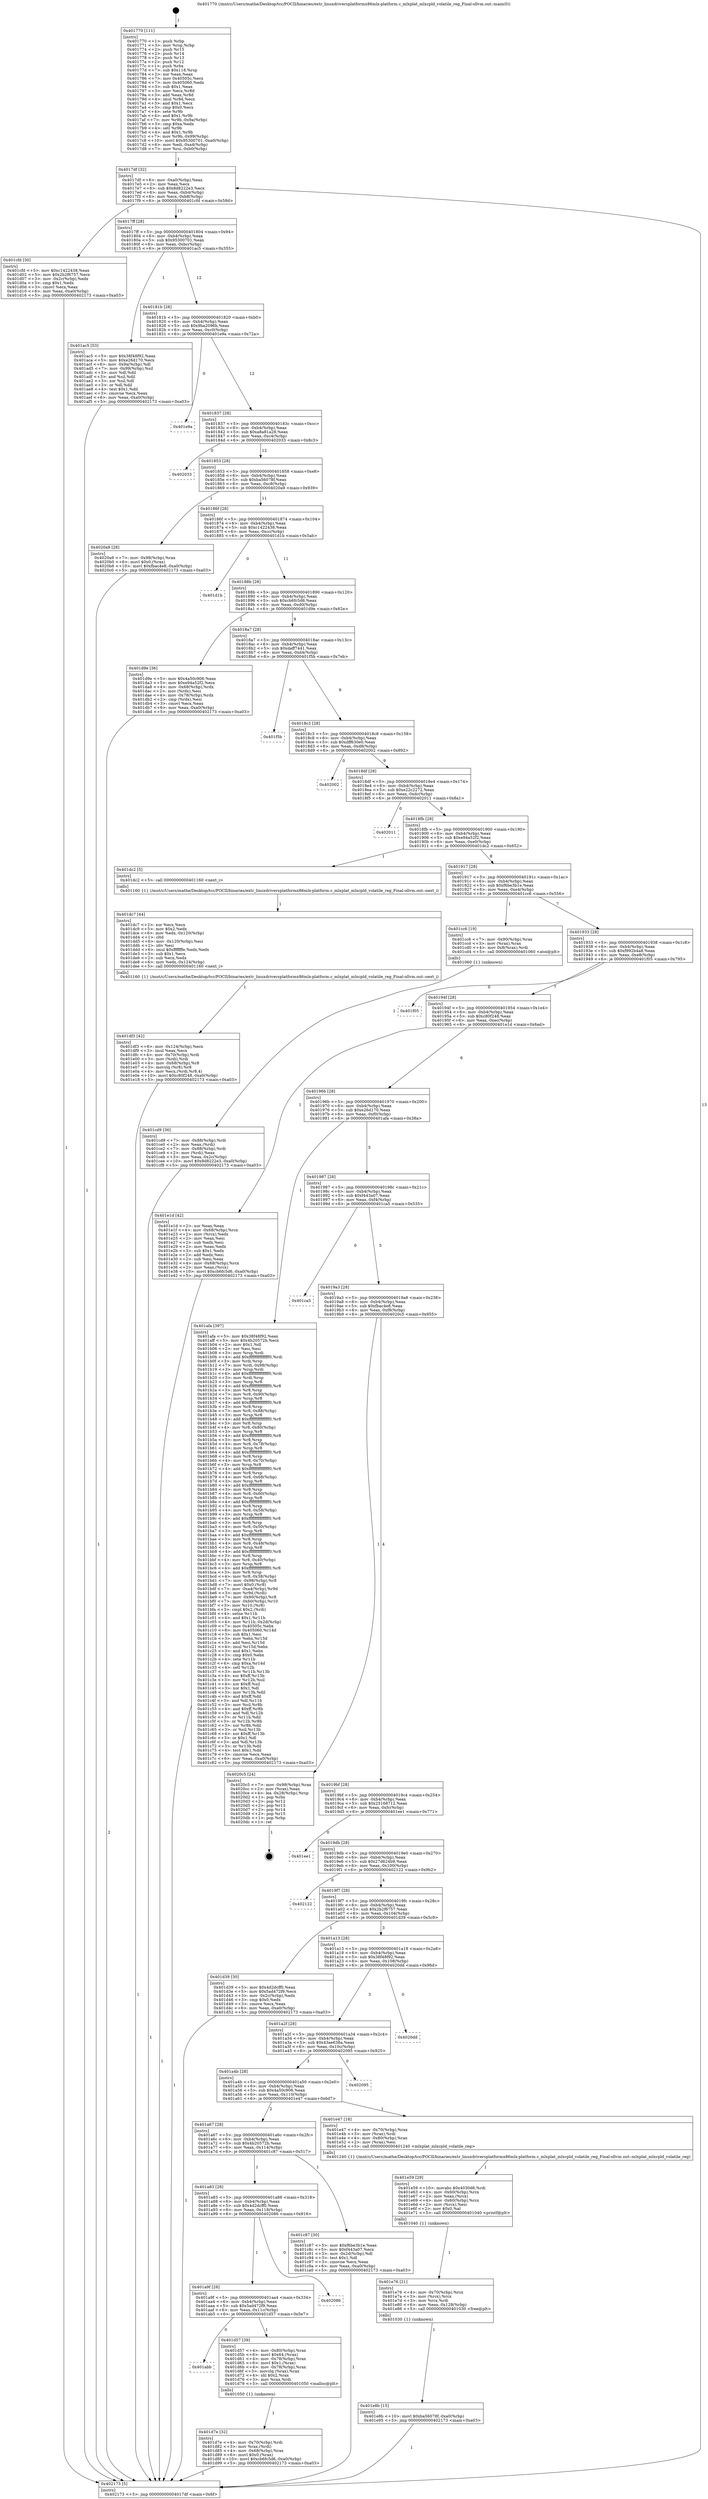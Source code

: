digraph "0x401770" {
  label = "0x401770 (/mnt/c/Users/mathe/Desktop/tcc/POCII/binaries/extr_linuxdriversplatformx86mlx-platform.c_mlxplat_mlxcpld_volatile_reg_Final-ollvm.out::main(0))"
  labelloc = "t"
  node[shape=record]

  Entry [label="",width=0.3,height=0.3,shape=circle,fillcolor=black,style=filled]
  "0x4017df" [label="{
     0x4017df [32]\l
     | [instrs]\l
     &nbsp;&nbsp;0x4017df \<+6\>: mov -0xa0(%rbp),%eax\l
     &nbsp;&nbsp;0x4017e5 \<+2\>: mov %eax,%ecx\l
     &nbsp;&nbsp;0x4017e7 \<+6\>: sub $0x8d8222e3,%ecx\l
     &nbsp;&nbsp;0x4017ed \<+6\>: mov %eax,-0xb4(%rbp)\l
     &nbsp;&nbsp;0x4017f3 \<+6\>: mov %ecx,-0xb8(%rbp)\l
     &nbsp;&nbsp;0x4017f9 \<+6\>: je 0000000000401cfd \<main+0x58d\>\l
  }"]
  "0x401cfd" [label="{
     0x401cfd [30]\l
     | [instrs]\l
     &nbsp;&nbsp;0x401cfd \<+5\>: mov $0xc1422438,%eax\l
     &nbsp;&nbsp;0x401d02 \<+5\>: mov $0x2b2f6757,%ecx\l
     &nbsp;&nbsp;0x401d07 \<+3\>: mov -0x2c(%rbp),%edx\l
     &nbsp;&nbsp;0x401d0a \<+3\>: cmp $0x1,%edx\l
     &nbsp;&nbsp;0x401d0d \<+3\>: cmovl %ecx,%eax\l
     &nbsp;&nbsp;0x401d10 \<+6\>: mov %eax,-0xa0(%rbp)\l
     &nbsp;&nbsp;0x401d16 \<+5\>: jmp 0000000000402173 \<main+0xa03\>\l
  }"]
  "0x4017ff" [label="{
     0x4017ff [28]\l
     | [instrs]\l
     &nbsp;&nbsp;0x4017ff \<+5\>: jmp 0000000000401804 \<main+0x94\>\l
     &nbsp;&nbsp;0x401804 \<+6\>: mov -0xb4(%rbp),%eax\l
     &nbsp;&nbsp;0x40180a \<+5\>: sub $0x95300701,%eax\l
     &nbsp;&nbsp;0x40180f \<+6\>: mov %eax,-0xbc(%rbp)\l
     &nbsp;&nbsp;0x401815 \<+6\>: je 0000000000401ac5 \<main+0x355\>\l
  }"]
  Exit [label="",width=0.3,height=0.3,shape=circle,fillcolor=black,style=filled,peripheries=2]
  "0x401ac5" [label="{
     0x401ac5 [53]\l
     | [instrs]\l
     &nbsp;&nbsp;0x401ac5 \<+5\>: mov $0x38f48f92,%eax\l
     &nbsp;&nbsp;0x401aca \<+5\>: mov $0xe26d170,%ecx\l
     &nbsp;&nbsp;0x401acf \<+6\>: mov -0x9a(%rbp),%dl\l
     &nbsp;&nbsp;0x401ad5 \<+7\>: mov -0x99(%rbp),%sil\l
     &nbsp;&nbsp;0x401adc \<+3\>: mov %dl,%dil\l
     &nbsp;&nbsp;0x401adf \<+3\>: and %sil,%dil\l
     &nbsp;&nbsp;0x401ae2 \<+3\>: xor %sil,%dl\l
     &nbsp;&nbsp;0x401ae5 \<+3\>: or %dl,%dil\l
     &nbsp;&nbsp;0x401ae8 \<+4\>: test $0x1,%dil\l
     &nbsp;&nbsp;0x401aec \<+3\>: cmovne %ecx,%eax\l
     &nbsp;&nbsp;0x401aef \<+6\>: mov %eax,-0xa0(%rbp)\l
     &nbsp;&nbsp;0x401af5 \<+5\>: jmp 0000000000402173 \<main+0xa03\>\l
  }"]
  "0x40181b" [label="{
     0x40181b [28]\l
     | [instrs]\l
     &nbsp;&nbsp;0x40181b \<+5\>: jmp 0000000000401820 \<main+0xb0\>\l
     &nbsp;&nbsp;0x401820 \<+6\>: mov -0xb4(%rbp),%eax\l
     &nbsp;&nbsp;0x401826 \<+5\>: sub $0x9ba2096b,%eax\l
     &nbsp;&nbsp;0x40182b \<+6\>: mov %eax,-0xc0(%rbp)\l
     &nbsp;&nbsp;0x401831 \<+6\>: je 0000000000401e9a \<main+0x72a\>\l
  }"]
  "0x402173" [label="{
     0x402173 [5]\l
     | [instrs]\l
     &nbsp;&nbsp;0x402173 \<+5\>: jmp 00000000004017df \<main+0x6f\>\l
  }"]
  "0x401770" [label="{
     0x401770 [111]\l
     | [instrs]\l
     &nbsp;&nbsp;0x401770 \<+1\>: push %rbp\l
     &nbsp;&nbsp;0x401771 \<+3\>: mov %rsp,%rbp\l
     &nbsp;&nbsp;0x401774 \<+2\>: push %r15\l
     &nbsp;&nbsp;0x401776 \<+2\>: push %r14\l
     &nbsp;&nbsp;0x401778 \<+2\>: push %r13\l
     &nbsp;&nbsp;0x40177a \<+2\>: push %r12\l
     &nbsp;&nbsp;0x40177c \<+1\>: push %rbx\l
     &nbsp;&nbsp;0x40177d \<+7\>: sub $0x118,%rsp\l
     &nbsp;&nbsp;0x401784 \<+2\>: xor %eax,%eax\l
     &nbsp;&nbsp;0x401786 \<+7\>: mov 0x40505c,%ecx\l
     &nbsp;&nbsp;0x40178d \<+7\>: mov 0x405060,%edx\l
     &nbsp;&nbsp;0x401794 \<+3\>: sub $0x1,%eax\l
     &nbsp;&nbsp;0x401797 \<+3\>: mov %ecx,%r8d\l
     &nbsp;&nbsp;0x40179a \<+3\>: add %eax,%r8d\l
     &nbsp;&nbsp;0x40179d \<+4\>: imul %r8d,%ecx\l
     &nbsp;&nbsp;0x4017a1 \<+3\>: and $0x1,%ecx\l
     &nbsp;&nbsp;0x4017a4 \<+3\>: cmp $0x0,%ecx\l
     &nbsp;&nbsp;0x4017a7 \<+4\>: sete %r9b\l
     &nbsp;&nbsp;0x4017ab \<+4\>: and $0x1,%r9b\l
     &nbsp;&nbsp;0x4017af \<+7\>: mov %r9b,-0x9a(%rbp)\l
     &nbsp;&nbsp;0x4017b6 \<+3\>: cmp $0xa,%edx\l
     &nbsp;&nbsp;0x4017b9 \<+4\>: setl %r9b\l
     &nbsp;&nbsp;0x4017bd \<+4\>: and $0x1,%r9b\l
     &nbsp;&nbsp;0x4017c1 \<+7\>: mov %r9b,-0x99(%rbp)\l
     &nbsp;&nbsp;0x4017c8 \<+10\>: movl $0x95300701,-0xa0(%rbp)\l
     &nbsp;&nbsp;0x4017d2 \<+6\>: mov %edi,-0xa4(%rbp)\l
     &nbsp;&nbsp;0x4017d8 \<+7\>: mov %rsi,-0xb0(%rbp)\l
  }"]
  "0x401e8b" [label="{
     0x401e8b [15]\l
     | [instrs]\l
     &nbsp;&nbsp;0x401e8b \<+10\>: movl $0xba56078f,-0xa0(%rbp)\l
     &nbsp;&nbsp;0x401e95 \<+5\>: jmp 0000000000402173 \<main+0xa03\>\l
  }"]
  "0x401e9a" [label="{
     0x401e9a\l
  }", style=dashed]
  "0x401837" [label="{
     0x401837 [28]\l
     | [instrs]\l
     &nbsp;&nbsp;0x401837 \<+5\>: jmp 000000000040183c \<main+0xcc\>\l
     &nbsp;&nbsp;0x40183c \<+6\>: mov -0xb4(%rbp),%eax\l
     &nbsp;&nbsp;0x401842 \<+5\>: sub $0xa8a81a28,%eax\l
     &nbsp;&nbsp;0x401847 \<+6\>: mov %eax,-0xc4(%rbp)\l
     &nbsp;&nbsp;0x40184d \<+6\>: je 0000000000402033 \<main+0x8c3\>\l
  }"]
  "0x401e76" [label="{
     0x401e76 [21]\l
     | [instrs]\l
     &nbsp;&nbsp;0x401e76 \<+4\>: mov -0x70(%rbp),%rcx\l
     &nbsp;&nbsp;0x401e7a \<+3\>: mov (%rcx),%rcx\l
     &nbsp;&nbsp;0x401e7d \<+3\>: mov %rcx,%rdi\l
     &nbsp;&nbsp;0x401e80 \<+6\>: mov %eax,-0x128(%rbp)\l
     &nbsp;&nbsp;0x401e86 \<+5\>: call 0000000000401030 \<free@plt\>\l
     | [calls]\l
     &nbsp;&nbsp;0x401030 \{1\} (unknown)\l
  }"]
  "0x402033" [label="{
     0x402033\l
  }", style=dashed]
  "0x401853" [label="{
     0x401853 [28]\l
     | [instrs]\l
     &nbsp;&nbsp;0x401853 \<+5\>: jmp 0000000000401858 \<main+0xe8\>\l
     &nbsp;&nbsp;0x401858 \<+6\>: mov -0xb4(%rbp),%eax\l
     &nbsp;&nbsp;0x40185e \<+5\>: sub $0xba56078f,%eax\l
     &nbsp;&nbsp;0x401863 \<+6\>: mov %eax,-0xc8(%rbp)\l
     &nbsp;&nbsp;0x401869 \<+6\>: je 00000000004020a9 \<main+0x939\>\l
  }"]
  "0x401e59" [label="{
     0x401e59 [29]\l
     | [instrs]\l
     &nbsp;&nbsp;0x401e59 \<+10\>: movabs $0x4030d6,%rdi\l
     &nbsp;&nbsp;0x401e63 \<+4\>: mov -0x60(%rbp),%rcx\l
     &nbsp;&nbsp;0x401e67 \<+2\>: mov %eax,(%rcx)\l
     &nbsp;&nbsp;0x401e69 \<+4\>: mov -0x60(%rbp),%rcx\l
     &nbsp;&nbsp;0x401e6d \<+2\>: mov (%rcx),%esi\l
     &nbsp;&nbsp;0x401e6f \<+2\>: mov $0x0,%al\l
     &nbsp;&nbsp;0x401e71 \<+5\>: call 0000000000401040 \<printf@plt\>\l
     | [calls]\l
     &nbsp;&nbsp;0x401040 \{1\} (unknown)\l
  }"]
  "0x4020a9" [label="{
     0x4020a9 [28]\l
     | [instrs]\l
     &nbsp;&nbsp;0x4020a9 \<+7\>: mov -0x98(%rbp),%rax\l
     &nbsp;&nbsp;0x4020b0 \<+6\>: movl $0x0,(%rax)\l
     &nbsp;&nbsp;0x4020b6 \<+10\>: movl $0xfbac4e8,-0xa0(%rbp)\l
     &nbsp;&nbsp;0x4020c0 \<+5\>: jmp 0000000000402173 \<main+0xa03\>\l
  }"]
  "0x40186f" [label="{
     0x40186f [28]\l
     | [instrs]\l
     &nbsp;&nbsp;0x40186f \<+5\>: jmp 0000000000401874 \<main+0x104\>\l
     &nbsp;&nbsp;0x401874 \<+6\>: mov -0xb4(%rbp),%eax\l
     &nbsp;&nbsp;0x40187a \<+5\>: sub $0xc1422438,%eax\l
     &nbsp;&nbsp;0x40187f \<+6\>: mov %eax,-0xcc(%rbp)\l
     &nbsp;&nbsp;0x401885 \<+6\>: je 0000000000401d1b \<main+0x5ab\>\l
  }"]
  "0x401df3" [label="{
     0x401df3 [42]\l
     | [instrs]\l
     &nbsp;&nbsp;0x401df3 \<+6\>: mov -0x124(%rbp),%ecx\l
     &nbsp;&nbsp;0x401df9 \<+3\>: imul %eax,%ecx\l
     &nbsp;&nbsp;0x401dfc \<+4\>: mov -0x70(%rbp),%rdi\l
     &nbsp;&nbsp;0x401e00 \<+3\>: mov (%rdi),%rdi\l
     &nbsp;&nbsp;0x401e03 \<+4\>: mov -0x68(%rbp),%r8\l
     &nbsp;&nbsp;0x401e07 \<+3\>: movslq (%r8),%r8\l
     &nbsp;&nbsp;0x401e0a \<+4\>: mov %ecx,(%rdi,%r8,4)\l
     &nbsp;&nbsp;0x401e0e \<+10\>: movl $0xc80f248,-0xa0(%rbp)\l
     &nbsp;&nbsp;0x401e18 \<+5\>: jmp 0000000000402173 \<main+0xa03\>\l
  }"]
  "0x401d1b" [label="{
     0x401d1b\l
  }", style=dashed]
  "0x40188b" [label="{
     0x40188b [28]\l
     | [instrs]\l
     &nbsp;&nbsp;0x40188b \<+5\>: jmp 0000000000401890 \<main+0x120\>\l
     &nbsp;&nbsp;0x401890 \<+6\>: mov -0xb4(%rbp),%eax\l
     &nbsp;&nbsp;0x401896 \<+5\>: sub $0xcb6fc5d6,%eax\l
     &nbsp;&nbsp;0x40189b \<+6\>: mov %eax,-0xd0(%rbp)\l
     &nbsp;&nbsp;0x4018a1 \<+6\>: je 0000000000401d9e \<main+0x62e\>\l
  }"]
  "0x401dc7" [label="{
     0x401dc7 [44]\l
     | [instrs]\l
     &nbsp;&nbsp;0x401dc7 \<+2\>: xor %ecx,%ecx\l
     &nbsp;&nbsp;0x401dc9 \<+5\>: mov $0x2,%edx\l
     &nbsp;&nbsp;0x401dce \<+6\>: mov %edx,-0x120(%rbp)\l
     &nbsp;&nbsp;0x401dd4 \<+1\>: cltd\l
     &nbsp;&nbsp;0x401dd5 \<+6\>: mov -0x120(%rbp),%esi\l
     &nbsp;&nbsp;0x401ddb \<+2\>: idiv %esi\l
     &nbsp;&nbsp;0x401ddd \<+6\>: imul $0xfffffffe,%edx,%edx\l
     &nbsp;&nbsp;0x401de3 \<+3\>: sub $0x1,%ecx\l
     &nbsp;&nbsp;0x401de6 \<+2\>: sub %ecx,%edx\l
     &nbsp;&nbsp;0x401de8 \<+6\>: mov %edx,-0x124(%rbp)\l
     &nbsp;&nbsp;0x401dee \<+5\>: call 0000000000401160 \<next_i\>\l
     | [calls]\l
     &nbsp;&nbsp;0x401160 \{1\} (/mnt/c/Users/mathe/Desktop/tcc/POCII/binaries/extr_linuxdriversplatformx86mlx-platform.c_mlxplat_mlxcpld_volatile_reg_Final-ollvm.out::next_i)\l
  }"]
  "0x401d9e" [label="{
     0x401d9e [36]\l
     | [instrs]\l
     &nbsp;&nbsp;0x401d9e \<+5\>: mov $0x4a50c906,%eax\l
     &nbsp;&nbsp;0x401da3 \<+5\>: mov $0xe94a52f2,%ecx\l
     &nbsp;&nbsp;0x401da8 \<+4\>: mov -0x68(%rbp),%rdx\l
     &nbsp;&nbsp;0x401dac \<+2\>: mov (%rdx),%esi\l
     &nbsp;&nbsp;0x401dae \<+4\>: mov -0x78(%rbp),%rdx\l
     &nbsp;&nbsp;0x401db2 \<+2\>: cmp (%rdx),%esi\l
     &nbsp;&nbsp;0x401db4 \<+3\>: cmovl %ecx,%eax\l
     &nbsp;&nbsp;0x401db7 \<+6\>: mov %eax,-0xa0(%rbp)\l
     &nbsp;&nbsp;0x401dbd \<+5\>: jmp 0000000000402173 \<main+0xa03\>\l
  }"]
  "0x4018a7" [label="{
     0x4018a7 [28]\l
     | [instrs]\l
     &nbsp;&nbsp;0x4018a7 \<+5\>: jmp 00000000004018ac \<main+0x13c\>\l
     &nbsp;&nbsp;0x4018ac \<+6\>: mov -0xb4(%rbp),%eax\l
     &nbsp;&nbsp;0x4018b2 \<+5\>: sub $0xdaff7441,%eax\l
     &nbsp;&nbsp;0x4018b7 \<+6\>: mov %eax,-0xd4(%rbp)\l
     &nbsp;&nbsp;0x4018bd \<+6\>: je 0000000000401f5b \<main+0x7eb\>\l
  }"]
  "0x401d7e" [label="{
     0x401d7e [32]\l
     | [instrs]\l
     &nbsp;&nbsp;0x401d7e \<+4\>: mov -0x70(%rbp),%rdi\l
     &nbsp;&nbsp;0x401d82 \<+3\>: mov %rax,(%rdi)\l
     &nbsp;&nbsp;0x401d85 \<+4\>: mov -0x68(%rbp),%rax\l
     &nbsp;&nbsp;0x401d89 \<+6\>: movl $0x0,(%rax)\l
     &nbsp;&nbsp;0x401d8f \<+10\>: movl $0xcb6fc5d6,-0xa0(%rbp)\l
     &nbsp;&nbsp;0x401d99 \<+5\>: jmp 0000000000402173 \<main+0xa03\>\l
  }"]
  "0x401f5b" [label="{
     0x401f5b\l
  }", style=dashed]
  "0x4018c3" [label="{
     0x4018c3 [28]\l
     | [instrs]\l
     &nbsp;&nbsp;0x4018c3 \<+5\>: jmp 00000000004018c8 \<main+0x158\>\l
     &nbsp;&nbsp;0x4018c8 \<+6\>: mov -0xb4(%rbp),%eax\l
     &nbsp;&nbsp;0x4018ce \<+5\>: sub $0xdff630e0,%eax\l
     &nbsp;&nbsp;0x4018d3 \<+6\>: mov %eax,-0xd8(%rbp)\l
     &nbsp;&nbsp;0x4018d9 \<+6\>: je 0000000000402002 \<main+0x892\>\l
  }"]
  "0x401abb" [label="{
     0x401abb\l
  }", style=dashed]
  "0x402002" [label="{
     0x402002\l
  }", style=dashed]
  "0x4018df" [label="{
     0x4018df [28]\l
     | [instrs]\l
     &nbsp;&nbsp;0x4018df \<+5\>: jmp 00000000004018e4 \<main+0x174\>\l
     &nbsp;&nbsp;0x4018e4 \<+6\>: mov -0xb4(%rbp),%eax\l
     &nbsp;&nbsp;0x4018ea \<+5\>: sub $0xe22c2272,%eax\l
     &nbsp;&nbsp;0x4018ef \<+6\>: mov %eax,-0xdc(%rbp)\l
     &nbsp;&nbsp;0x4018f5 \<+6\>: je 0000000000402011 \<main+0x8a1\>\l
  }"]
  "0x401d57" [label="{
     0x401d57 [39]\l
     | [instrs]\l
     &nbsp;&nbsp;0x401d57 \<+4\>: mov -0x80(%rbp),%rax\l
     &nbsp;&nbsp;0x401d5b \<+6\>: movl $0x64,(%rax)\l
     &nbsp;&nbsp;0x401d61 \<+4\>: mov -0x78(%rbp),%rax\l
     &nbsp;&nbsp;0x401d65 \<+6\>: movl $0x1,(%rax)\l
     &nbsp;&nbsp;0x401d6b \<+4\>: mov -0x78(%rbp),%rax\l
     &nbsp;&nbsp;0x401d6f \<+3\>: movslq (%rax),%rax\l
     &nbsp;&nbsp;0x401d72 \<+4\>: shl $0x2,%rax\l
     &nbsp;&nbsp;0x401d76 \<+3\>: mov %rax,%rdi\l
     &nbsp;&nbsp;0x401d79 \<+5\>: call 0000000000401050 \<malloc@plt\>\l
     | [calls]\l
     &nbsp;&nbsp;0x401050 \{1\} (unknown)\l
  }"]
  "0x402011" [label="{
     0x402011\l
  }", style=dashed]
  "0x4018fb" [label="{
     0x4018fb [28]\l
     | [instrs]\l
     &nbsp;&nbsp;0x4018fb \<+5\>: jmp 0000000000401900 \<main+0x190\>\l
     &nbsp;&nbsp;0x401900 \<+6\>: mov -0xb4(%rbp),%eax\l
     &nbsp;&nbsp;0x401906 \<+5\>: sub $0xe94a52f2,%eax\l
     &nbsp;&nbsp;0x40190b \<+6\>: mov %eax,-0xe0(%rbp)\l
     &nbsp;&nbsp;0x401911 \<+6\>: je 0000000000401dc2 \<main+0x652\>\l
  }"]
  "0x401a9f" [label="{
     0x401a9f [28]\l
     | [instrs]\l
     &nbsp;&nbsp;0x401a9f \<+5\>: jmp 0000000000401aa4 \<main+0x334\>\l
     &nbsp;&nbsp;0x401aa4 \<+6\>: mov -0xb4(%rbp),%eax\l
     &nbsp;&nbsp;0x401aaa \<+5\>: sub $0x5ad472f9,%eax\l
     &nbsp;&nbsp;0x401aaf \<+6\>: mov %eax,-0x11c(%rbp)\l
     &nbsp;&nbsp;0x401ab5 \<+6\>: je 0000000000401d57 \<main+0x5e7\>\l
  }"]
  "0x401dc2" [label="{
     0x401dc2 [5]\l
     | [instrs]\l
     &nbsp;&nbsp;0x401dc2 \<+5\>: call 0000000000401160 \<next_i\>\l
     | [calls]\l
     &nbsp;&nbsp;0x401160 \{1\} (/mnt/c/Users/mathe/Desktop/tcc/POCII/binaries/extr_linuxdriversplatformx86mlx-platform.c_mlxplat_mlxcpld_volatile_reg_Final-ollvm.out::next_i)\l
  }"]
  "0x401917" [label="{
     0x401917 [28]\l
     | [instrs]\l
     &nbsp;&nbsp;0x401917 \<+5\>: jmp 000000000040191c \<main+0x1ac\>\l
     &nbsp;&nbsp;0x40191c \<+6\>: mov -0xb4(%rbp),%eax\l
     &nbsp;&nbsp;0x401922 \<+5\>: sub $0xf6be3b1e,%eax\l
     &nbsp;&nbsp;0x401927 \<+6\>: mov %eax,-0xe4(%rbp)\l
     &nbsp;&nbsp;0x40192d \<+6\>: je 0000000000401cc6 \<main+0x556\>\l
  }"]
  "0x402086" [label="{
     0x402086\l
  }", style=dashed]
  "0x401cc6" [label="{
     0x401cc6 [19]\l
     | [instrs]\l
     &nbsp;&nbsp;0x401cc6 \<+7\>: mov -0x90(%rbp),%rax\l
     &nbsp;&nbsp;0x401ccd \<+3\>: mov (%rax),%rax\l
     &nbsp;&nbsp;0x401cd0 \<+4\>: mov 0x8(%rax),%rdi\l
     &nbsp;&nbsp;0x401cd4 \<+5\>: call 0000000000401060 \<atoi@plt\>\l
     | [calls]\l
     &nbsp;&nbsp;0x401060 \{1\} (unknown)\l
  }"]
  "0x401933" [label="{
     0x401933 [28]\l
     | [instrs]\l
     &nbsp;&nbsp;0x401933 \<+5\>: jmp 0000000000401938 \<main+0x1c8\>\l
     &nbsp;&nbsp;0x401938 \<+6\>: mov -0xb4(%rbp),%eax\l
     &nbsp;&nbsp;0x40193e \<+5\>: sub $0xf992b4a8,%eax\l
     &nbsp;&nbsp;0x401943 \<+6\>: mov %eax,-0xe8(%rbp)\l
     &nbsp;&nbsp;0x401949 \<+6\>: je 0000000000401f05 \<main+0x795\>\l
  }"]
  "0x401cd9" [label="{
     0x401cd9 [36]\l
     | [instrs]\l
     &nbsp;&nbsp;0x401cd9 \<+7\>: mov -0x88(%rbp),%rdi\l
     &nbsp;&nbsp;0x401ce0 \<+2\>: mov %eax,(%rdi)\l
     &nbsp;&nbsp;0x401ce2 \<+7\>: mov -0x88(%rbp),%rdi\l
     &nbsp;&nbsp;0x401ce9 \<+2\>: mov (%rdi),%eax\l
     &nbsp;&nbsp;0x401ceb \<+3\>: mov %eax,-0x2c(%rbp)\l
     &nbsp;&nbsp;0x401cee \<+10\>: movl $0x8d8222e3,-0xa0(%rbp)\l
     &nbsp;&nbsp;0x401cf8 \<+5\>: jmp 0000000000402173 \<main+0xa03\>\l
  }"]
  "0x401f05" [label="{
     0x401f05\l
  }", style=dashed]
  "0x40194f" [label="{
     0x40194f [28]\l
     | [instrs]\l
     &nbsp;&nbsp;0x40194f \<+5\>: jmp 0000000000401954 \<main+0x1e4\>\l
     &nbsp;&nbsp;0x401954 \<+6\>: mov -0xb4(%rbp),%eax\l
     &nbsp;&nbsp;0x40195a \<+5\>: sub $0xc80f248,%eax\l
     &nbsp;&nbsp;0x40195f \<+6\>: mov %eax,-0xec(%rbp)\l
     &nbsp;&nbsp;0x401965 \<+6\>: je 0000000000401e1d \<main+0x6ad\>\l
  }"]
  "0x401a83" [label="{
     0x401a83 [28]\l
     | [instrs]\l
     &nbsp;&nbsp;0x401a83 \<+5\>: jmp 0000000000401a88 \<main+0x318\>\l
     &nbsp;&nbsp;0x401a88 \<+6\>: mov -0xb4(%rbp),%eax\l
     &nbsp;&nbsp;0x401a8e \<+5\>: sub $0x4d2dcff0,%eax\l
     &nbsp;&nbsp;0x401a93 \<+6\>: mov %eax,-0x118(%rbp)\l
     &nbsp;&nbsp;0x401a99 \<+6\>: je 0000000000402086 \<main+0x916\>\l
  }"]
  "0x401e1d" [label="{
     0x401e1d [42]\l
     | [instrs]\l
     &nbsp;&nbsp;0x401e1d \<+2\>: xor %eax,%eax\l
     &nbsp;&nbsp;0x401e1f \<+4\>: mov -0x68(%rbp),%rcx\l
     &nbsp;&nbsp;0x401e23 \<+2\>: mov (%rcx),%edx\l
     &nbsp;&nbsp;0x401e25 \<+2\>: mov %eax,%esi\l
     &nbsp;&nbsp;0x401e27 \<+2\>: sub %edx,%esi\l
     &nbsp;&nbsp;0x401e29 \<+2\>: mov %eax,%edx\l
     &nbsp;&nbsp;0x401e2b \<+3\>: sub $0x1,%edx\l
     &nbsp;&nbsp;0x401e2e \<+2\>: add %edx,%esi\l
     &nbsp;&nbsp;0x401e30 \<+2\>: sub %esi,%eax\l
     &nbsp;&nbsp;0x401e32 \<+4\>: mov -0x68(%rbp),%rcx\l
     &nbsp;&nbsp;0x401e36 \<+2\>: mov %eax,(%rcx)\l
     &nbsp;&nbsp;0x401e38 \<+10\>: movl $0xcb6fc5d6,-0xa0(%rbp)\l
     &nbsp;&nbsp;0x401e42 \<+5\>: jmp 0000000000402173 \<main+0xa03\>\l
  }"]
  "0x40196b" [label="{
     0x40196b [28]\l
     | [instrs]\l
     &nbsp;&nbsp;0x40196b \<+5\>: jmp 0000000000401970 \<main+0x200\>\l
     &nbsp;&nbsp;0x401970 \<+6\>: mov -0xb4(%rbp),%eax\l
     &nbsp;&nbsp;0x401976 \<+5\>: sub $0xe26d170,%eax\l
     &nbsp;&nbsp;0x40197b \<+6\>: mov %eax,-0xf0(%rbp)\l
     &nbsp;&nbsp;0x401981 \<+6\>: je 0000000000401afa \<main+0x38a\>\l
  }"]
  "0x401c87" [label="{
     0x401c87 [30]\l
     | [instrs]\l
     &nbsp;&nbsp;0x401c87 \<+5\>: mov $0xf6be3b1e,%eax\l
     &nbsp;&nbsp;0x401c8c \<+5\>: mov $0xf443a07,%ecx\l
     &nbsp;&nbsp;0x401c91 \<+3\>: mov -0x2d(%rbp),%dl\l
     &nbsp;&nbsp;0x401c94 \<+3\>: test $0x1,%dl\l
     &nbsp;&nbsp;0x401c97 \<+3\>: cmovne %ecx,%eax\l
     &nbsp;&nbsp;0x401c9a \<+6\>: mov %eax,-0xa0(%rbp)\l
     &nbsp;&nbsp;0x401ca0 \<+5\>: jmp 0000000000402173 \<main+0xa03\>\l
  }"]
  "0x401afa" [label="{
     0x401afa [397]\l
     | [instrs]\l
     &nbsp;&nbsp;0x401afa \<+5\>: mov $0x38f48f92,%eax\l
     &nbsp;&nbsp;0x401aff \<+5\>: mov $0x4b20572b,%ecx\l
     &nbsp;&nbsp;0x401b04 \<+2\>: mov $0x1,%dl\l
     &nbsp;&nbsp;0x401b06 \<+2\>: xor %esi,%esi\l
     &nbsp;&nbsp;0x401b08 \<+3\>: mov %rsp,%rdi\l
     &nbsp;&nbsp;0x401b0b \<+4\>: add $0xfffffffffffffff0,%rdi\l
     &nbsp;&nbsp;0x401b0f \<+3\>: mov %rdi,%rsp\l
     &nbsp;&nbsp;0x401b12 \<+7\>: mov %rdi,-0x98(%rbp)\l
     &nbsp;&nbsp;0x401b19 \<+3\>: mov %rsp,%rdi\l
     &nbsp;&nbsp;0x401b1c \<+4\>: add $0xfffffffffffffff0,%rdi\l
     &nbsp;&nbsp;0x401b20 \<+3\>: mov %rdi,%rsp\l
     &nbsp;&nbsp;0x401b23 \<+3\>: mov %rsp,%r8\l
     &nbsp;&nbsp;0x401b26 \<+4\>: add $0xfffffffffffffff0,%r8\l
     &nbsp;&nbsp;0x401b2a \<+3\>: mov %r8,%rsp\l
     &nbsp;&nbsp;0x401b2d \<+7\>: mov %r8,-0x90(%rbp)\l
     &nbsp;&nbsp;0x401b34 \<+3\>: mov %rsp,%r8\l
     &nbsp;&nbsp;0x401b37 \<+4\>: add $0xfffffffffffffff0,%r8\l
     &nbsp;&nbsp;0x401b3b \<+3\>: mov %r8,%rsp\l
     &nbsp;&nbsp;0x401b3e \<+7\>: mov %r8,-0x88(%rbp)\l
     &nbsp;&nbsp;0x401b45 \<+3\>: mov %rsp,%r8\l
     &nbsp;&nbsp;0x401b48 \<+4\>: add $0xfffffffffffffff0,%r8\l
     &nbsp;&nbsp;0x401b4c \<+3\>: mov %r8,%rsp\l
     &nbsp;&nbsp;0x401b4f \<+4\>: mov %r8,-0x80(%rbp)\l
     &nbsp;&nbsp;0x401b53 \<+3\>: mov %rsp,%r8\l
     &nbsp;&nbsp;0x401b56 \<+4\>: add $0xfffffffffffffff0,%r8\l
     &nbsp;&nbsp;0x401b5a \<+3\>: mov %r8,%rsp\l
     &nbsp;&nbsp;0x401b5d \<+4\>: mov %r8,-0x78(%rbp)\l
     &nbsp;&nbsp;0x401b61 \<+3\>: mov %rsp,%r8\l
     &nbsp;&nbsp;0x401b64 \<+4\>: add $0xfffffffffffffff0,%r8\l
     &nbsp;&nbsp;0x401b68 \<+3\>: mov %r8,%rsp\l
     &nbsp;&nbsp;0x401b6b \<+4\>: mov %r8,-0x70(%rbp)\l
     &nbsp;&nbsp;0x401b6f \<+3\>: mov %rsp,%r8\l
     &nbsp;&nbsp;0x401b72 \<+4\>: add $0xfffffffffffffff0,%r8\l
     &nbsp;&nbsp;0x401b76 \<+3\>: mov %r8,%rsp\l
     &nbsp;&nbsp;0x401b79 \<+4\>: mov %r8,-0x68(%rbp)\l
     &nbsp;&nbsp;0x401b7d \<+3\>: mov %rsp,%r8\l
     &nbsp;&nbsp;0x401b80 \<+4\>: add $0xfffffffffffffff0,%r8\l
     &nbsp;&nbsp;0x401b84 \<+3\>: mov %r8,%rsp\l
     &nbsp;&nbsp;0x401b87 \<+4\>: mov %r8,-0x60(%rbp)\l
     &nbsp;&nbsp;0x401b8b \<+3\>: mov %rsp,%r8\l
     &nbsp;&nbsp;0x401b8e \<+4\>: add $0xfffffffffffffff0,%r8\l
     &nbsp;&nbsp;0x401b92 \<+3\>: mov %r8,%rsp\l
     &nbsp;&nbsp;0x401b95 \<+4\>: mov %r8,-0x58(%rbp)\l
     &nbsp;&nbsp;0x401b99 \<+3\>: mov %rsp,%r8\l
     &nbsp;&nbsp;0x401b9c \<+4\>: add $0xfffffffffffffff0,%r8\l
     &nbsp;&nbsp;0x401ba0 \<+3\>: mov %r8,%rsp\l
     &nbsp;&nbsp;0x401ba3 \<+4\>: mov %r8,-0x50(%rbp)\l
     &nbsp;&nbsp;0x401ba7 \<+3\>: mov %rsp,%r8\l
     &nbsp;&nbsp;0x401baa \<+4\>: add $0xfffffffffffffff0,%r8\l
     &nbsp;&nbsp;0x401bae \<+3\>: mov %r8,%rsp\l
     &nbsp;&nbsp;0x401bb1 \<+4\>: mov %r8,-0x48(%rbp)\l
     &nbsp;&nbsp;0x401bb5 \<+3\>: mov %rsp,%r8\l
     &nbsp;&nbsp;0x401bb8 \<+4\>: add $0xfffffffffffffff0,%r8\l
     &nbsp;&nbsp;0x401bbc \<+3\>: mov %r8,%rsp\l
     &nbsp;&nbsp;0x401bbf \<+4\>: mov %r8,-0x40(%rbp)\l
     &nbsp;&nbsp;0x401bc3 \<+3\>: mov %rsp,%r8\l
     &nbsp;&nbsp;0x401bc6 \<+4\>: add $0xfffffffffffffff0,%r8\l
     &nbsp;&nbsp;0x401bca \<+3\>: mov %r8,%rsp\l
     &nbsp;&nbsp;0x401bcd \<+4\>: mov %r8,-0x38(%rbp)\l
     &nbsp;&nbsp;0x401bd1 \<+7\>: mov -0x98(%rbp),%r8\l
     &nbsp;&nbsp;0x401bd8 \<+7\>: movl $0x0,(%r8)\l
     &nbsp;&nbsp;0x401bdf \<+7\>: mov -0xa4(%rbp),%r9d\l
     &nbsp;&nbsp;0x401be6 \<+3\>: mov %r9d,(%rdi)\l
     &nbsp;&nbsp;0x401be9 \<+7\>: mov -0x90(%rbp),%r8\l
     &nbsp;&nbsp;0x401bf0 \<+7\>: mov -0xb0(%rbp),%r10\l
     &nbsp;&nbsp;0x401bf7 \<+3\>: mov %r10,(%r8)\l
     &nbsp;&nbsp;0x401bfa \<+3\>: cmpl $0x2,(%rdi)\l
     &nbsp;&nbsp;0x401bfd \<+4\>: setne %r11b\l
     &nbsp;&nbsp;0x401c01 \<+4\>: and $0x1,%r11b\l
     &nbsp;&nbsp;0x401c05 \<+4\>: mov %r11b,-0x2d(%rbp)\l
     &nbsp;&nbsp;0x401c09 \<+7\>: mov 0x40505c,%ebx\l
     &nbsp;&nbsp;0x401c10 \<+8\>: mov 0x405060,%r14d\l
     &nbsp;&nbsp;0x401c18 \<+3\>: sub $0x1,%esi\l
     &nbsp;&nbsp;0x401c1b \<+3\>: mov %ebx,%r15d\l
     &nbsp;&nbsp;0x401c1e \<+3\>: add %esi,%r15d\l
     &nbsp;&nbsp;0x401c21 \<+4\>: imul %r15d,%ebx\l
     &nbsp;&nbsp;0x401c25 \<+3\>: and $0x1,%ebx\l
     &nbsp;&nbsp;0x401c28 \<+3\>: cmp $0x0,%ebx\l
     &nbsp;&nbsp;0x401c2b \<+4\>: sete %r11b\l
     &nbsp;&nbsp;0x401c2f \<+4\>: cmp $0xa,%r14d\l
     &nbsp;&nbsp;0x401c33 \<+4\>: setl %r12b\l
     &nbsp;&nbsp;0x401c37 \<+3\>: mov %r11b,%r13b\l
     &nbsp;&nbsp;0x401c3a \<+4\>: xor $0xff,%r13b\l
     &nbsp;&nbsp;0x401c3e \<+3\>: mov %r12b,%sil\l
     &nbsp;&nbsp;0x401c41 \<+4\>: xor $0xff,%sil\l
     &nbsp;&nbsp;0x401c45 \<+3\>: xor $0x1,%dl\l
     &nbsp;&nbsp;0x401c48 \<+3\>: mov %r13b,%dil\l
     &nbsp;&nbsp;0x401c4b \<+4\>: and $0xff,%dil\l
     &nbsp;&nbsp;0x401c4f \<+3\>: and %dl,%r11b\l
     &nbsp;&nbsp;0x401c52 \<+3\>: mov %sil,%r8b\l
     &nbsp;&nbsp;0x401c55 \<+4\>: and $0xff,%r8b\l
     &nbsp;&nbsp;0x401c59 \<+3\>: and %dl,%r12b\l
     &nbsp;&nbsp;0x401c5c \<+3\>: or %r11b,%dil\l
     &nbsp;&nbsp;0x401c5f \<+3\>: or %r12b,%r8b\l
     &nbsp;&nbsp;0x401c62 \<+3\>: xor %r8b,%dil\l
     &nbsp;&nbsp;0x401c65 \<+3\>: or %sil,%r13b\l
     &nbsp;&nbsp;0x401c68 \<+4\>: xor $0xff,%r13b\l
     &nbsp;&nbsp;0x401c6c \<+3\>: or $0x1,%dl\l
     &nbsp;&nbsp;0x401c6f \<+3\>: and %dl,%r13b\l
     &nbsp;&nbsp;0x401c72 \<+3\>: or %r13b,%dil\l
     &nbsp;&nbsp;0x401c75 \<+4\>: test $0x1,%dil\l
     &nbsp;&nbsp;0x401c79 \<+3\>: cmovne %ecx,%eax\l
     &nbsp;&nbsp;0x401c7c \<+6\>: mov %eax,-0xa0(%rbp)\l
     &nbsp;&nbsp;0x401c82 \<+5\>: jmp 0000000000402173 \<main+0xa03\>\l
  }"]
  "0x401987" [label="{
     0x401987 [28]\l
     | [instrs]\l
     &nbsp;&nbsp;0x401987 \<+5\>: jmp 000000000040198c \<main+0x21c\>\l
     &nbsp;&nbsp;0x40198c \<+6\>: mov -0xb4(%rbp),%eax\l
     &nbsp;&nbsp;0x401992 \<+5\>: sub $0xf443a07,%eax\l
     &nbsp;&nbsp;0x401997 \<+6\>: mov %eax,-0xf4(%rbp)\l
     &nbsp;&nbsp;0x40199d \<+6\>: je 0000000000401ca5 \<main+0x535\>\l
  }"]
  "0x401a67" [label="{
     0x401a67 [28]\l
     | [instrs]\l
     &nbsp;&nbsp;0x401a67 \<+5\>: jmp 0000000000401a6c \<main+0x2fc\>\l
     &nbsp;&nbsp;0x401a6c \<+6\>: mov -0xb4(%rbp),%eax\l
     &nbsp;&nbsp;0x401a72 \<+5\>: sub $0x4b20572b,%eax\l
     &nbsp;&nbsp;0x401a77 \<+6\>: mov %eax,-0x114(%rbp)\l
     &nbsp;&nbsp;0x401a7d \<+6\>: je 0000000000401c87 \<main+0x517\>\l
  }"]
  "0x401e47" [label="{
     0x401e47 [18]\l
     | [instrs]\l
     &nbsp;&nbsp;0x401e47 \<+4\>: mov -0x70(%rbp),%rax\l
     &nbsp;&nbsp;0x401e4b \<+3\>: mov (%rax),%rdi\l
     &nbsp;&nbsp;0x401e4e \<+4\>: mov -0x80(%rbp),%rax\l
     &nbsp;&nbsp;0x401e52 \<+2\>: mov (%rax),%esi\l
     &nbsp;&nbsp;0x401e54 \<+5\>: call 0000000000401240 \<mlxplat_mlxcpld_volatile_reg\>\l
     | [calls]\l
     &nbsp;&nbsp;0x401240 \{1\} (/mnt/c/Users/mathe/Desktop/tcc/POCII/binaries/extr_linuxdriversplatformx86mlx-platform.c_mlxplat_mlxcpld_volatile_reg_Final-ollvm.out::mlxplat_mlxcpld_volatile_reg)\l
  }"]
  "0x401ca5" [label="{
     0x401ca5\l
  }", style=dashed]
  "0x4019a3" [label="{
     0x4019a3 [28]\l
     | [instrs]\l
     &nbsp;&nbsp;0x4019a3 \<+5\>: jmp 00000000004019a8 \<main+0x238\>\l
     &nbsp;&nbsp;0x4019a8 \<+6\>: mov -0xb4(%rbp),%eax\l
     &nbsp;&nbsp;0x4019ae \<+5\>: sub $0xfbac4e8,%eax\l
     &nbsp;&nbsp;0x4019b3 \<+6\>: mov %eax,-0xf8(%rbp)\l
     &nbsp;&nbsp;0x4019b9 \<+6\>: je 00000000004020c5 \<main+0x955\>\l
  }"]
  "0x401a4b" [label="{
     0x401a4b [28]\l
     | [instrs]\l
     &nbsp;&nbsp;0x401a4b \<+5\>: jmp 0000000000401a50 \<main+0x2e0\>\l
     &nbsp;&nbsp;0x401a50 \<+6\>: mov -0xb4(%rbp),%eax\l
     &nbsp;&nbsp;0x401a56 \<+5\>: sub $0x4a50c906,%eax\l
     &nbsp;&nbsp;0x401a5b \<+6\>: mov %eax,-0x110(%rbp)\l
     &nbsp;&nbsp;0x401a61 \<+6\>: je 0000000000401e47 \<main+0x6d7\>\l
  }"]
  "0x4020c5" [label="{
     0x4020c5 [24]\l
     | [instrs]\l
     &nbsp;&nbsp;0x4020c5 \<+7\>: mov -0x98(%rbp),%rax\l
     &nbsp;&nbsp;0x4020cc \<+2\>: mov (%rax),%eax\l
     &nbsp;&nbsp;0x4020ce \<+4\>: lea -0x28(%rbp),%rsp\l
     &nbsp;&nbsp;0x4020d2 \<+1\>: pop %rbx\l
     &nbsp;&nbsp;0x4020d3 \<+2\>: pop %r12\l
     &nbsp;&nbsp;0x4020d5 \<+2\>: pop %r13\l
     &nbsp;&nbsp;0x4020d7 \<+2\>: pop %r14\l
     &nbsp;&nbsp;0x4020d9 \<+2\>: pop %r15\l
     &nbsp;&nbsp;0x4020db \<+1\>: pop %rbp\l
     &nbsp;&nbsp;0x4020dc \<+1\>: ret\l
  }"]
  "0x4019bf" [label="{
     0x4019bf [28]\l
     | [instrs]\l
     &nbsp;&nbsp;0x4019bf \<+5\>: jmp 00000000004019c4 \<main+0x254\>\l
     &nbsp;&nbsp;0x4019c4 \<+6\>: mov -0xb4(%rbp),%eax\l
     &nbsp;&nbsp;0x4019ca \<+5\>: sub $0x25168712,%eax\l
     &nbsp;&nbsp;0x4019cf \<+6\>: mov %eax,-0xfc(%rbp)\l
     &nbsp;&nbsp;0x4019d5 \<+6\>: je 0000000000401ee1 \<main+0x771\>\l
  }"]
  "0x402095" [label="{
     0x402095\l
  }", style=dashed]
  "0x401ee1" [label="{
     0x401ee1\l
  }", style=dashed]
  "0x4019db" [label="{
     0x4019db [28]\l
     | [instrs]\l
     &nbsp;&nbsp;0x4019db \<+5\>: jmp 00000000004019e0 \<main+0x270\>\l
     &nbsp;&nbsp;0x4019e0 \<+6\>: mov -0xb4(%rbp),%eax\l
     &nbsp;&nbsp;0x4019e6 \<+5\>: sub $0x27d624b9,%eax\l
     &nbsp;&nbsp;0x4019eb \<+6\>: mov %eax,-0x100(%rbp)\l
     &nbsp;&nbsp;0x4019f1 \<+6\>: je 0000000000402122 \<main+0x9b2\>\l
  }"]
  "0x401a2f" [label="{
     0x401a2f [28]\l
     | [instrs]\l
     &nbsp;&nbsp;0x401a2f \<+5\>: jmp 0000000000401a34 \<main+0x2c4\>\l
     &nbsp;&nbsp;0x401a34 \<+6\>: mov -0xb4(%rbp),%eax\l
     &nbsp;&nbsp;0x401a3a \<+5\>: sub $0x43ae638a,%eax\l
     &nbsp;&nbsp;0x401a3f \<+6\>: mov %eax,-0x10c(%rbp)\l
     &nbsp;&nbsp;0x401a45 \<+6\>: je 0000000000402095 \<main+0x925\>\l
  }"]
  "0x402122" [label="{
     0x402122\l
  }", style=dashed]
  "0x4019f7" [label="{
     0x4019f7 [28]\l
     | [instrs]\l
     &nbsp;&nbsp;0x4019f7 \<+5\>: jmp 00000000004019fc \<main+0x28c\>\l
     &nbsp;&nbsp;0x4019fc \<+6\>: mov -0xb4(%rbp),%eax\l
     &nbsp;&nbsp;0x401a02 \<+5\>: sub $0x2b2f6757,%eax\l
     &nbsp;&nbsp;0x401a07 \<+6\>: mov %eax,-0x104(%rbp)\l
     &nbsp;&nbsp;0x401a0d \<+6\>: je 0000000000401d39 \<main+0x5c9\>\l
  }"]
  "0x4020dd" [label="{
     0x4020dd\l
  }", style=dashed]
  "0x401d39" [label="{
     0x401d39 [30]\l
     | [instrs]\l
     &nbsp;&nbsp;0x401d39 \<+5\>: mov $0x4d2dcff0,%eax\l
     &nbsp;&nbsp;0x401d3e \<+5\>: mov $0x5ad472f9,%ecx\l
     &nbsp;&nbsp;0x401d43 \<+3\>: mov -0x2c(%rbp),%edx\l
     &nbsp;&nbsp;0x401d46 \<+3\>: cmp $0x0,%edx\l
     &nbsp;&nbsp;0x401d49 \<+3\>: cmove %ecx,%eax\l
     &nbsp;&nbsp;0x401d4c \<+6\>: mov %eax,-0xa0(%rbp)\l
     &nbsp;&nbsp;0x401d52 \<+5\>: jmp 0000000000402173 \<main+0xa03\>\l
  }"]
  "0x401a13" [label="{
     0x401a13 [28]\l
     | [instrs]\l
     &nbsp;&nbsp;0x401a13 \<+5\>: jmp 0000000000401a18 \<main+0x2a8\>\l
     &nbsp;&nbsp;0x401a18 \<+6\>: mov -0xb4(%rbp),%eax\l
     &nbsp;&nbsp;0x401a1e \<+5\>: sub $0x38f48f92,%eax\l
     &nbsp;&nbsp;0x401a23 \<+6\>: mov %eax,-0x108(%rbp)\l
     &nbsp;&nbsp;0x401a29 \<+6\>: je 00000000004020dd \<main+0x96d\>\l
  }"]
  Entry -> "0x401770" [label=" 1"]
  "0x4017df" -> "0x401cfd" [label=" 1"]
  "0x4017df" -> "0x4017ff" [label=" 13"]
  "0x4020c5" -> Exit [label=" 1"]
  "0x4017ff" -> "0x401ac5" [label=" 1"]
  "0x4017ff" -> "0x40181b" [label=" 12"]
  "0x401ac5" -> "0x402173" [label=" 1"]
  "0x401770" -> "0x4017df" [label=" 1"]
  "0x402173" -> "0x4017df" [label=" 13"]
  "0x4020a9" -> "0x402173" [label=" 1"]
  "0x40181b" -> "0x401e9a" [label=" 0"]
  "0x40181b" -> "0x401837" [label=" 12"]
  "0x401e8b" -> "0x402173" [label=" 1"]
  "0x401837" -> "0x402033" [label=" 0"]
  "0x401837" -> "0x401853" [label=" 12"]
  "0x401e76" -> "0x401e8b" [label=" 1"]
  "0x401853" -> "0x4020a9" [label=" 1"]
  "0x401853" -> "0x40186f" [label=" 11"]
  "0x401e59" -> "0x401e76" [label=" 1"]
  "0x40186f" -> "0x401d1b" [label=" 0"]
  "0x40186f" -> "0x40188b" [label=" 11"]
  "0x401e47" -> "0x401e59" [label=" 1"]
  "0x40188b" -> "0x401d9e" [label=" 2"]
  "0x40188b" -> "0x4018a7" [label=" 9"]
  "0x401e1d" -> "0x402173" [label=" 1"]
  "0x4018a7" -> "0x401f5b" [label=" 0"]
  "0x4018a7" -> "0x4018c3" [label=" 9"]
  "0x401df3" -> "0x402173" [label=" 1"]
  "0x4018c3" -> "0x402002" [label=" 0"]
  "0x4018c3" -> "0x4018df" [label=" 9"]
  "0x401dc7" -> "0x401df3" [label=" 1"]
  "0x4018df" -> "0x402011" [label=" 0"]
  "0x4018df" -> "0x4018fb" [label=" 9"]
  "0x401dc2" -> "0x401dc7" [label=" 1"]
  "0x4018fb" -> "0x401dc2" [label=" 1"]
  "0x4018fb" -> "0x401917" [label=" 8"]
  "0x401d7e" -> "0x402173" [label=" 1"]
  "0x401917" -> "0x401cc6" [label=" 1"]
  "0x401917" -> "0x401933" [label=" 7"]
  "0x401d57" -> "0x401d7e" [label=" 1"]
  "0x401933" -> "0x401f05" [label=" 0"]
  "0x401933" -> "0x40194f" [label=" 7"]
  "0x401a9f" -> "0x401d57" [label=" 1"]
  "0x40194f" -> "0x401e1d" [label=" 1"]
  "0x40194f" -> "0x40196b" [label=" 6"]
  "0x401d9e" -> "0x402173" [label=" 2"]
  "0x40196b" -> "0x401afa" [label=" 1"]
  "0x40196b" -> "0x401987" [label=" 5"]
  "0x401a83" -> "0x401a9f" [label=" 1"]
  "0x401afa" -> "0x402173" [label=" 1"]
  "0x401a9f" -> "0x401abb" [label=" 0"]
  "0x401987" -> "0x401ca5" [label=" 0"]
  "0x401987" -> "0x4019a3" [label=" 5"]
  "0x401d39" -> "0x402173" [label=" 1"]
  "0x4019a3" -> "0x4020c5" [label=" 1"]
  "0x4019a3" -> "0x4019bf" [label=" 4"]
  "0x401cd9" -> "0x402173" [label=" 1"]
  "0x4019bf" -> "0x401ee1" [label=" 0"]
  "0x4019bf" -> "0x4019db" [label=" 4"]
  "0x401cc6" -> "0x401cd9" [label=" 1"]
  "0x4019db" -> "0x402122" [label=" 0"]
  "0x4019db" -> "0x4019f7" [label=" 4"]
  "0x401a67" -> "0x401a83" [label=" 1"]
  "0x4019f7" -> "0x401d39" [label=" 1"]
  "0x4019f7" -> "0x401a13" [label=" 3"]
  "0x401a67" -> "0x401c87" [label=" 1"]
  "0x401a13" -> "0x4020dd" [label=" 0"]
  "0x401a13" -> "0x401a2f" [label=" 3"]
  "0x401c87" -> "0x402173" [label=" 1"]
  "0x401a2f" -> "0x402095" [label=" 0"]
  "0x401a2f" -> "0x401a4b" [label=" 3"]
  "0x401cfd" -> "0x402173" [label=" 1"]
  "0x401a4b" -> "0x401e47" [label=" 1"]
  "0x401a4b" -> "0x401a67" [label=" 2"]
  "0x401a83" -> "0x402086" [label=" 0"]
}
